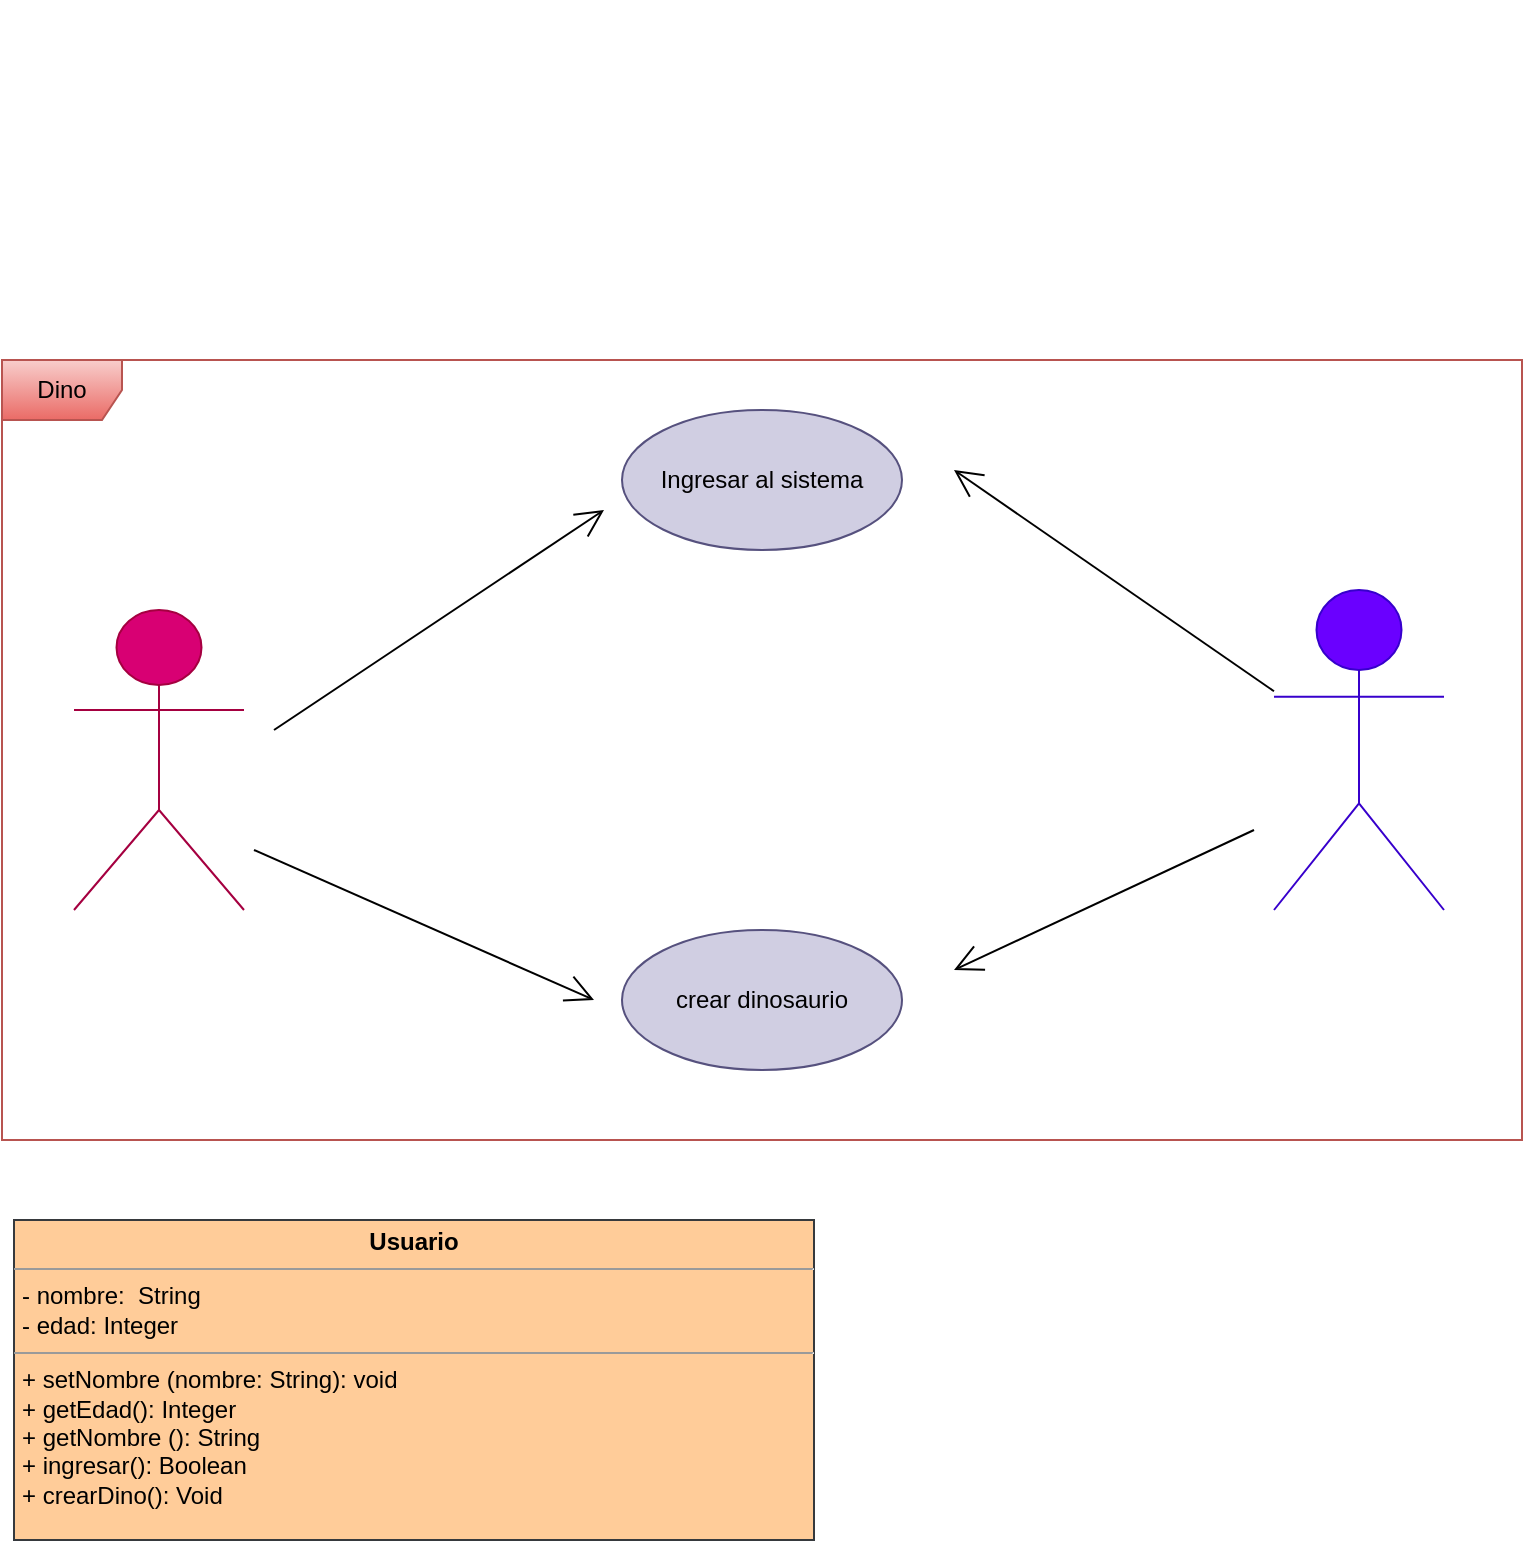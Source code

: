 <mxfile>
    <diagram id="6c4ZBGGcJTpi7E9PGVu5" name="Página-1">
        <mxGraphModel dx="764" dy="427" grid="1" gridSize="10" guides="1" tooltips="1" connect="1" arrows="1" fold="1" page="1" pageScale="1" pageWidth="827" pageHeight="1169" math="0" shadow="0">
            <root>
                <mxCell id="0"/>
                <mxCell id="1" parent="0"/>
                <mxCell id="2" value="" style="shape=image;verticalLabelPosition=bottom;labelBackgroundColor=default;verticalAlign=top;aspect=fixed;imageAspect=0;image=https://png.pngtree.com/png-clipart/20230623/original/pngtree-angry-dino-png-image_9204024.png;" parent="1" vertex="1">
                    <mxGeometry x="34" y="50" width="160" height="160" as="geometry"/>
                </mxCell>
                <mxCell id="3" value="" style="shape=image;verticalLabelPosition=bottom;labelBackgroundColor=default;verticalAlign=top;aspect=fixed;imageAspect=0;image=https://png.pngtree.com/png-clipart/20230930/original/pngtree-cute-dino-pink-standing-and-smile-comic-cartoon-dino-png-image_13019015.png;fontStyle=1" parent="1" vertex="1">
                    <mxGeometry x="610" y="50" width="160" height="160" as="geometry"/>
                </mxCell>
                <mxCell id="4" value="Actor" style="shape=umlActor;verticalLabelPosition=bottom;verticalAlign=top;html=1;fillColor=#d80073;fontColor=#ffffff;strokeColor=#A50040;" parent="1" vertex="1">
                    <mxGeometry x="70" y="355" width="85" height="150" as="geometry"/>
                </mxCell>
                <mxCell id="5" value="Ingresar al sistema" style="ellipse;whiteSpace=wrap;html=1;fillColor=#d0cee2;strokeColor=#56517e;fontColor=#000000;" parent="1" vertex="1">
                    <mxGeometry x="344" y="255" width="140" height="70" as="geometry"/>
                </mxCell>
                <mxCell id="6" value="crear dinosaurio" style="ellipse;whiteSpace=wrap;html=1;fillColor=#d0cee2;strokeColor=#56517e;fontColor=#000000;" parent="1" vertex="1">
                    <mxGeometry x="344" y="515" width="140" height="70" as="geometry"/>
                </mxCell>
                <mxCell id="7" value="Usuatio" style="text;html=1;align=center;verticalAlign=middle;resizable=0;points=[];autosize=1;strokeColor=none;fillColor=none;fontColor=#FFFFFF;" parent="1" vertex="1">
                    <mxGeometry x="82.5" y="525" width="60" height="30" as="geometry"/>
                </mxCell>
                <mxCell id="8" value="Sistema (app)" style="shape=umlActor;verticalLabelPosition=bottom;verticalAlign=top;html=1;fontColor=#ffffff;fillColor=#6a00ff;strokeColor=#3700CC;" parent="1" vertex="1">
                    <mxGeometry x="670" y="345" width="85" height="160" as="geometry"/>
                </mxCell>
                <mxCell id="9" value="" style="endArrow=open;endFill=1;endSize=12;html=1;fontColor=#000000;" parent="1" edge="1">
                    <mxGeometry width="160" relative="1" as="geometry">
                        <mxPoint x="170" y="415" as="sourcePoint"/>
                        <mxPoint x="335" y="305" as="targetPoint"/>
                    </mxGeometry>
                </mxCell>
                <mxCell id="10" value="" style="endArrow=open;endFill=1;endSize=12;html=1;fontColor=#000000;" parent="1" edge="1">
                    <mxGeometry width="160" relative="1" as="geometry">
                        <mxPoint x="160" y="475" as="sourcePoint"/>
                        <mxPoint x="330" y="550" as="targetPoint"/>
                    </mxGeometry>
                </mxCell>
                <mxCell id="11" value="" style="endArrow=open;endFill=1;endSize=12;html=1;fontColor=#000000;" parent="1" source="8" edge="1">
                    <mxGeometry width="160" relative="1" as="geometry">
                        <mxPoint x="190" y="385" as="sourcePoint"/>
                        <mxPoint x="510" y="285" as="targetPoint"/>
                    </mxGeometry>
                </mxCell>
                <mxCell id="12" value="" style="endArrow=open;endFill=1;endSize=12;html=1;fontColor=#000000;" parent="1" edge="1">
                    <mxGeometry width="160" relative="1" as="geometry">
                        <mxPoint x="660" y="465" as="sourcePoint"/>
                        <mxPoint x="510" y="535" as="targetPoint"/>
                    </mxGeometry>
                </mxCell>
                <mxCell id="13" value="Dino" style="shape=umlFrame;whiteSpace=wrap;html=1;fillColor=#f8cecc;gradientColor=#ea6b66;strokeColor=#b85450;fontColor=#000000;" parent="1" vertex="1">
                    <mxGeometry x="34" y="230" width="760" height="390" as="geometry"/>
                </mxCell>
                <mxCell id="15" value="&lt;p style=&quot;margin:0px;margin-top:4px;text-align:center;&quot;&gt;&lt;b&gt;Usuario&lt;/b&gt;&lt;/p&gt;&lt;hr size=&quot;1&quot;&gt;&lt;p style=&quot;margin:0px;margin-left:4px;&quot;&gt;- nombre:&amp;nbsp; String&lt;/p&gt;&lt;p style=&quot;margin:0px;margin-left:4px;&quot;&gt;- edad: Integer&lt;/p&gt;&lt;hr size=&quot;1&quot;&gt;&lt;p style=&quot;margin:0px;margin-left:4px;&quot;&gt;+ setNombre (nombre: String): void&lt;/p&gt;&lt;p style=&quot;margin:0px;margin-left:4px;&quot;&gt;+ getEdad(): Integer&lt;/p&gt;&lt;p style=&quot;margin:0px;margin-left:4px;&quot;&gt;+ getNombre (): String&lt;/p&gt;&lt;p style=&quot;margin:0px;margin-left:4px;&quot;&gt;+ ingresar(): Boolean&lt;/p&gt;&lt;p style=&quot;margin:0px;margin-left:4px;&quot;&gt;+ crearDino(): Void&lt;/p&gt;" style="verticalAlign=top;align=left;overflow=fill;fontSize=12;fontFamily=Helvetica;html=1;fillColor=#ffcc99;strokeColor=#36393d;fontColor=#000000;" parent="1" vertex="1">
                    <mxGeometry x="40" y="660" width="400" height="160" as="geometry"/>
                </mxCell>
            </root>
        </mxGraphModel>
    </diagram>
</mxfile>